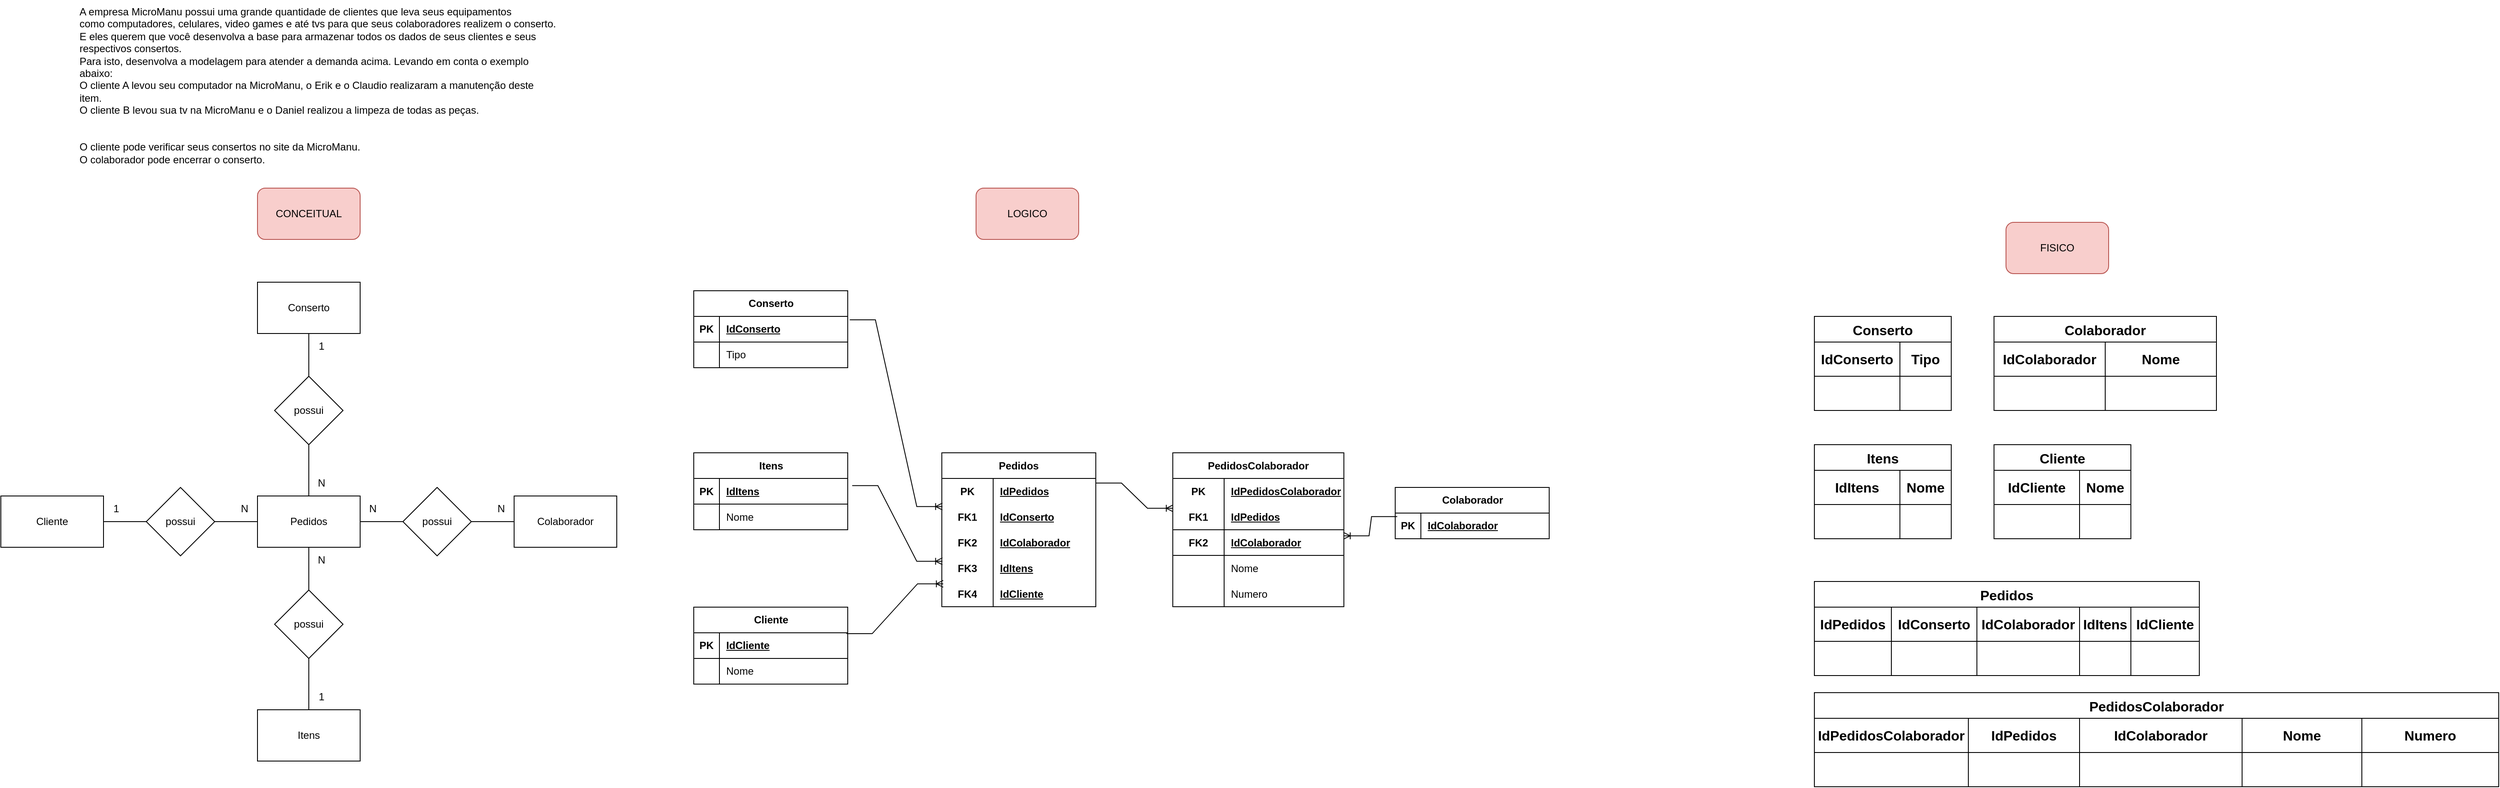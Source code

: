 <mxfile version="21.6.5" type="device">
  <diagram name="Página-1" id="Kn-lFzY1Quf_LhqWI0k3">
    <mxGraphModel dx="5150" dy="1684" grid="1" gridSize="10" guides="1" tooltips="1" connect="1" arrows="1" fold="1" page="1" pageScale="1" pageWidth="827" pageHeight="1169" math="0" shadow="0">
      <root>
        <mxCell id="0" />
        <mxCell id="1" parent="0" />
        <mxCell id="oVFXR0Ruum2B-1qELvYe-1" value="A empresa MicroManu possui uma grande quantidade de clientes que leva seus equipamentos &#xa;como computadores, celulares, video games e até tvs para que seus colaboradores realizem o conserto.&#xa;E eles querem que você desenvolva a base para armazenar todos os dados de seus clientes e seus respectivos consertos.&#xa;Para isto, desenvolva a modelagem para atender a demanda acima. Levando em conta o exemplo abaixo:&#xa;O cliente A levou seu computador na MicroManu, o Erik e o Claudio realizaram a manutenção deste item.&#xa;O cliente B levou sua tv na MicroManu e o Daniel realizou a limpeza de todas as peças.&#xa;&#xa;&#xa;O cliente pode verificar seus consertos no site da MicroManu.&#xa;O colaborador pode encerrar o conserto." style="text;whiteSpace=wrap;" parent="1" vertex="1">
          <mxGeometry x="-1510" y="10" width="560" height="220" as="geometry" />
        </mxCell>
        <mxCell id="f68oBGBxggH4lgiMDH2W-1" value="CONCEITUAL" style="rounded=1;whiteSpace=wrap;html=1;fillColor=#f8cecc;strokeColor=#b85450;" parent="1" vertex="1">
          <mxGeometry x="-1300" y="230" width="120" height="60" as="geometry" />
        </mxCell>
        <mxCell id="f68oBGBxggH4lgiMDH2W-2" value="FISICO" style="rounded=1;whiteSpace=wrap;html=1;fillColor=#f8cecc;strokeColor=#b85450;" parent="1" vertex="1">
          <mxGeometry x="744" y="270" width="120" height="60" as="geometry" />
        </mxCell>
        <mxCell id="f68oBGBxggH4lgiMDH2W-3" value="LOGICO" style="rounded=1;whiteSpace=wrap;html=1;fillColor=#f8cecc;strokeColor=#b85450;" parent="1" vertex="1">
          <mxGeometry x="-460" y="230" width="120" height="60" as="geometry" />
        </mxCell>
        <mxCell id="f68oBGBxggH4lgiMDH2W-4" value="Pedidos" style="rounded=0;whiteSpace=wrap;html=1;" parent="1" vertex="1">
          <mxGeometry x="-1300" y="590" width="120" height="60" as="geometry" />
        </mxCell>
        <mxCell id="f68oBGBxggH4lgiMDH2W-13" value="" style="edgeStyle=orthogonalEdgeStyle;rounded=0;orthogonalLoop=1;jettySize=auto;html=1;endArrow=none;endFill=0;" parent="1" source="f68oBGBxggH4lgiMDH2W-5" target="f68oBGBxggH4lgiMDH2W-9" edge="1">
          <mxGeometry relative="1" as="geometry" />
        </mxCell>
        <mxCell id="f68oBGBxggH4lgiMDH2W-5" value="Conserto" style="rounded=0;whiteSpace=wrap;html=1;" parent="1" vertex="1">
          <mxGeometry x="-1300" y="340" width="120" height="60" as="geometry" />
        </mxCell>
        <mxCell id="f68oBGBxggH4lgiMDH2W-15" value="" style="edgeStyle=orthogonalEdgeStyle;rounded=0;orthogonalLoop=1;jettySize=auto;html=1;endArrow=none;endFill=0;" parent="1" source="f68oBGBxggH4lgiMDH2W-6" target="f68oBGBxggH4lgiMDH2W-10" edge="1">
          <mxGeometry relative="1" as="geometry" />
        </mxCell>
        <mxCell id="f68oBGBxggH4lgiMDH2W-6" value="Cliente" style="rounded=0;whiteSpace=wrap;html=1;" parent="1" vertex="1">
          <mxGeometry x="-1600" y="590" width="120" height="60" as="geometry" />
        </mxCell>
        <mxCell id="f68oBGBxggH4lgiMDH2W-7" value="Colaborador" style="rounded=0;whiteSpace=wrap;html=1;" parent="1" vertex="1">
          <mxGeometry x="-1000" y="590" width="120" height="60" as="geometry" />
        </mxCell>
        <mxCell id="f68oBGBxggH4lgiMDH2W-8" value="Itens" style="rounded=0;whiteSpace=wrap;html=1;" parent="1" vertex="1">
          <mxGeometry x="-1300" y="840" width="120" height="60" as="geometry" />
        </mxCell>
        <mxCell id="f68oBGBxggH4lgiMDH2W-14" value="" style="edgeStyle=orthogonalEdgeStyle;rounded=0;orthogonalLoop=1;jettySize=auto;html=1;endArrow=none;endFill=0;" parent="1" source="f68oBGBxggH4lgiMDH2W-9" target="f68oBGBxggH4lgiMDH2W-4" edge="1">
          <mxGeometry relative="1" as="geometry" />
        </mxCell>
        <mxCell id="f68oBGBxggH4lgiMDH2W-9" value="possui" style="rhombus;whiteSpace=wrap;html=1;" parent="1" vertex="1">
          <mxGeometry x="-1280" y="450" width="80" height="80" as="geometry" />
        </mxCell>
        <mxCell id="f68oBGBxggH4lgiMDH2W-16" value="" style="edgeStyle=orthogonalEdgeStyle;rounded=0;orthogonalLoop=1;jettySize=auto;html=1;endArrow=none;endFill=0;" parent="1" source="f68oBGBxggH4lgiMDH2W-10" target="f68oBGBxggH4lgiMDH2W-4" edge="1">
          <mxGeometry relative="1" as="geometry" />
        </mxCell>
        <mxCell id="f68oBGBxggH4lgiMDH2W-10" value="possui" style="rhombus;whiteSpace=wrap;html=1;" parent="1" vertex="1">
          <mxGeometry x="-1430" y="580" width="80" height="80" as="geometry" />
        </mxCell>
        <mxCell id="f68oBGBxggH4lgiMDH2W-17" value="" style="edgeStyle=orthogonalEdgeStyle;rounded=0;orthogonalLoop=1;jettySize=auto;html=1;endArrow=none;endFill=0;" parent="1" source="f68oBGBxggH4lgiMDH2W-11" target="f68oBGBxggH4lgiMDH2W-7" edge="1">
          <mxGeometry relative="1" as="geometry" />
        </mxCell>
        <mxCell id="f68oBGBxggH4lgiMDH2W-18" value="" style="edgeStyle=orthogonalEdgeStyle;rounded=0;orthogonalLoop=1;jettySize=auto;html=1;endArrow=none;endFill=0;" parent="1" source="f68oBGBxggH4lgiMDH2W-11" target="f68oBGBxggH4lgiMDH2W-4" edge="1">
          <mxGeometry relative="1" as="geometry" />
        </mxCell>
        <mxCell id="f68oBGBxggH4lgiMDH2W-11" value="possui" style="rhombus;whiteSpace=wrap;html=1;" parent="1" vertex="1">
          <mxGeometry x="-1130" y="580" width="80" height="80" as="geometry" />
        </mxCell>
        <mxCell id="f68oBGBxggH4lgiMDH2W-19" value="" style="edgeStyle=orthogonalEdgeStyle;rounded=0;orthogonalLoop=1;jettySize=auto;html=1;endArrow=none;endFill=0;" parent="1" source="f68oBGBxggH4lgiMDH2W-12" target="f68oBGBxggH4lgiMDH2W-8" edge="1">
          <mxGeometry relative="1" as="geometry" />
        </mxCell>
        <mxCell id="f68oBGBxggH4lgiMDH2W-20" value="" style="edgeStyle=orthogonalEdgeStyle;rounded=0;orthogonalLoop=1;jettySize=auto;html=1;endArrow=none;endFill=0;" parent="1" source="f68oBGBxggH4lgiMDH2W-12" target="f68oBGBxggH4lgiMDH2W-4" edge="1">
          <mxGeometry relative="1" as="geometry" />
        </mxCell>
        <mxCell id="f68oBGBxggH4lgiMDH2W-12" value="possui" style="rhombus;whiteSpace=wrap;html=1;" parent="1" vertex="1">
          <mxGeometry x="-1280" y="700" width="80" height="80" as="geometry" />
        </mxCell>
        <mxCell id="f68oBGBxggH4lgiMDH2W-21" value="N" style="text;html=1;strokeColor=none;fillColor=none;align=center;verticalAlign=middle;whiteSpace=wrap;rounded=0;" parent="1" vertex="1">
          <mxGeometry x="-1240" y="560" width="30" height="30" as="geometry" />
        </mxCell>
        <mxCell id="f68oBGBxggH4lgiMDH2W-22" value="N" style="text;html=1;strokeColor=none;fillColor=none;align=center;verticalAlign=middle;whiteSpace=wrap;rounded=0;" parent="1" vertex="1">
          <mxGeometry x="-1330" y="590" width="30" height="30" as="geometry" />
        </mxCell>
        <mxCell id="f68oBGBxggH4lgiMDH2W-23" value="N" style="text;html=1;strokeColor=none;fillColor=none;align=center;verticalAlign=middle;whiteSpace=wrap;rounded=0;" parent="1" vertex="1">
          <mxGeometry x="-1180" y="590" width="30" height="30" as="geometry" />
        </mxCell>
        <mxCell id="f68oBGBxggH4lgiMDH2W-24" value="N" style="text;html=1;strokeColor=none;fillColor=none;align=center;verticalAlign=middle;whiteSpace=wrap;rounded=0;" parent="1" vertex="1">
          <mxGeometry x="-1240" y="650" width="30" height="30" as="geometry" />
        </mxCell>
        <mxCell id="f68oBGBxggH4lgiMDH2W-25" value="1" style="text;html=1;strokeColor=none;fillColor=none;align=center;verticalAlign=middle;whiteSpace=wrap;rounded=0;" parent="1" vertex="1">
          <mxGeometry x="-1240" y="810" width="30" height="30" as="geometry" />
        </mxCell>
        <mxCell id="f68oBGBxggH4lgiMDH2W-26" value="N" style="text;html=1;strokeColor=none;fillColor=none;align=center;verticalAlign=middle;whiteSpace=wrap;rounded=0;" parent="1" vertex="1">
          <mxGeometry x="-1030" y="590" width="30" height="30" as="geometry" />
        </mxCell>
        <mxCell id="f68oBGBxggH4lgiMDH2W-27" value="1" style="text;html=1;strokeColor=none;fillColor=none;align=center;verticalAlign=middle;whiteSpace=wrap;rounded=0;" parent="1" vertex="1">
          <mxGeometry x="-1480" y="590" width="30" height="30" as="geometry" />
        </mxCell>
        <mxCell id="f68oBGBxggH4lgiMDH2W-28" value="1" style="text;html=1;strokeColor=none;fillColor=none;align=center;verticalAlign=middle;whiteSpace=wrap;rounded=0;" parent="1" vertex="1">
          <mxGeometry x="-1240" y="400" width="30" height="30" as="geometry" />
        </mxCell>
        <mxCell id="f68oBGBxggH4lgiMDH2W-30" value="Pedidos" style="shape=table;startSize=30;container=1;collapsible=1;childLayout=tableLayout;fixedRows=1;rowLines=0;fontStyle=1;align=center;resizeLast=1;html=1;whiteSpace=wrap;" parent="1" vertex="1">
          <mxGeometry x="-500" y="539.5" width="180" height="180" as="geometry" />
        </mxCell>
        <mxCell id="f68oBGBxggH4lgiMDH2W-31" value="" style="shape=tableRow;horizontal=0;startSize=0;swimlaneHead=0;swimlaneBody=0;fillColor=none;collapsible=0;dropTarget=0;points=[[0,0.5],[1,0.5]];portConstraint=eastwest;top=0;left=0;right=0;bottom=0;html=1;" parent="f68oBGBxggH4lgiMDH2W-30" vertex="1">
          <mxGeometry y="30" width="180" height="30" as="geometry" />
        </mxCell>
        <mxCell id="f68oBGBxggH4lgiMDH2W-32" value="PK" style="shape=partialRectangle;connectable=0;fillColor=none;top=0;left=0;bottom=0;right=0;fontStyle=1;overflow=hidden;html=1;whiteSpace=wrap;" parent="f68oBGBxggH4lgiMDH2W-31" vertex="1">
          <mxGeometry width="60" height="30" as="geometry">
            <mxRectangle width="60" height="30" as="alternateBounds" />
          </mxGeometry>
        </mxCell>
        <mxCell id="f68oBGBxggH4lgiMDH2W-33" value="IdPedidos" style="shape=partialRectangle;connectable=0;fillColor=none;top=0;left=0;bottom=0;right=0;align=left;spacingLeft=6;fontStyle=5;overflow=hidden;html=1;whiteSpace=wrap;" parent="f68oBGBxggH4lgiMDH2W-31" vertex="1">
          <mxGeometry x="60" width="120" height="30" as="geometry">
            <mxRectangle width="120" height="30" as="alternateBounds" />
          </mxGeometry>
        </mxCell>
        <mxCell id="xf4Lt7LRjEDitRvLX92M-18" style="shape=tableRow;horizontal=0;startSize=0;swimlaneHead=0;swimlaneBody=0;fillColor=none;collapsible=0;dropTarget=0;points=[[0,0.5],[1,0.5]];portConstraint=eastwest;top=0;left=0;right=0;bottom=0;html=1;" parent="f68oBGBxggH4lgiMDH2W-30" vertex="1">
          <mxGeometry y="60" width="180" height="30" as="geometry" />
        </mxCell>
        <mxCell id="xf4Lt7LRjEDitRvLX92M-19" value="FK1" style="shape=partialRectangle;connectable=0;fillColor=none;top=0;left=0;bottom=0;right=0;fontStyle=1;overflow=hidden;html=1;whiteSpace=wrap;" parent="xf4Lt7LRjEDitRvLX92M-18" vertex="1">
          <mxGeometry width="60" height="30" as="geometry">
            <mxRectangle width="60" height="30" as="alternateBounds" />
          </mxGeometry>
        </mxCell>
        <mxCell id="xf4Lt7LRjEDitRvLX92M-20" value="IdConserto" style="shape=partialRectangle;connectable=0;fillColor=none;top=0;left=0;bottom=0;right=0;align=left;spacingLeft=6;fontStyle=5;overflow=hidden;html=1;whiteSpace=wrap;" parent="xf4Lt7LRjEDitRvLX92M-18" vertex="1">
          <mxGeometry x="60" width="120" height="30" as="geometry">
            <mxRectangle width="120" height="30" as="alternateBounds" />
          </mxGeometry>
        </mxCell>
        <mxCell id="xf4Lt7LRjEDitRvLX92M-21" style="shape=tableRow;horizontal=0;startSize=0;swimlaneHead=0;swimlaneBody=0;fillColor=none;collapsible=0;dropTarget=0;points=[[0,0.5],[1,0.5]];portConstraint=eastwest;top=0;left=0;right=0;bottom=0;html=1;" parent="f68oBGBxggH4lgiMDH2W-30" vertex="1">
          <mxGeometry y="90" width="180" height="30" as="geometry" />
        </mxCell>
        <mxCell id="xf4Lt7LRjEDitRvLX92M-22" value="FK2" style="shape=partialRectangle;connectable=0;fillColor=none;top=0;left=0;bottom=0;right=0;fontStyle=1;overflow=hidden;html=1;whiteSpace=wrap;" parent="xf4Lt7LRjEDitRvLX92M-21" vertex="1">
          <mxGeometry width="60" height="30" as="geometry">
            <mxRectangle width="60" height="30" as="alternateBounds" />
          </mxGeometry>
        </mxCell>
        <mxCell id="xf4Lt7LRjEDitRvLX92M-23" value="IdColaborador" style="shape=partialRectangle;connectable=0;fillColor=none;top=0;left=0;bottom=0;right=0;align=left;spacingLeft=6;fontStyle=5;overflow=hidden;html=1;whiteSpace=wrap;" parent="xf4Lt7LRjEDitRvLX92M-21" vertex="1">
          <mxGeometry x="60" width="120" height="30" as="geometry">
            <mxRectangle width="120" height="30" as="alternateBounds" />
          </mxGeometry>
        </mxCell>
        <mxCell id="xf4Lt7LRjEDitRvLX92M-24" style="shape=tableRow;horizontal=0;startSize=0;swimlaneHead=0;swimlaneBody=0;fillColor=none;collapsible=0;dropTarget=0;points=[[0,0.5],[1,0.5]];portConstraint=eastwest;top=0;left=0;right=0;bottom=0;html=1;" parent="f68oBGBxggH4lgiMDH2W-30" vertex="1">
          <mxGeometry y="120" width="180" height="30" as="geometry" />
        </mxCell>
        <mxCell id="xf4Lt7LRjEDitRvLX92M-25" value="FK3" style="shape=partialRectangle;connectable=0;fillColor=none;top=0;left=0;bottom=0;right=0;fontStyle=1;overflow=hidden;html=1;whiteSpace=wrap;" parent="xf4Lt7LRjEDitRvLX92M-24" vertex="1">
          <mxGeometry width="60" height="30" as="geometry">
            <mxRectangle width="60" height="30" as="alternateBounds" />
          </mxGeometry>
        </mxCell>
        <mxCell id="xf4Lt7LRjEDitRvLX92M-26" value="IdItens" style="shape=partialRectangle;connectable=0;fillColor=none;top=0;left=0;bottom=0;right=0;align=left;spacingLeft=6;fontStyle=5;overflow=hidden;html=1;whiteSpace=wrap;" parent="xf4Lt7LRjEDitRvLX92M-24" vertex="1">
          <mxGeometry x="60" width="120" height="30" as="geometry">
            <mxRectangle width="120" height="30" as="alternateBounds" />
          </mxGeometry>
        </mxCell>
        <mxCell id="xf4Lt7LRjEDitRvLX92M-27" style="shape=tableRow;horizontal=0;startSize=0;swimlaneHead=0;swimlaneBody=0;fillColor=none;collapsible=0;dropTarget=0;points=[[0,0.5],[1,0.5]];portConstraint=eastwest;top=0;left=0;right=0;bottom=0;html=1;" parent="f68oBGBxggH4lgiMDH2W-30" vertex="1">
          <mxGeometry y="150" width="180" height="30" as="geometry" />
        </mxCell>
        <mxCell id="xf4Lt7LRjEDitRvLX92M-28" value="FK4" style="shape=partialRectangle;connectable=0;fillColor=none;top=0;left=0;bottom=0;right=0;fontStyle=1;overflow=hidden;html=1;whiteSpace=wrap;" parent="xf4Lt7LRjEDitRvLX92M-27" vertex="1">
          <mxGeometry width="60" height="30" as="geometry">
            <mxRectangle width="60" height="30" as="alternateBounds" />
          </mxGeometry>
        </mxCell>
        <mxCell id="xf4Lt7LRjEDitRvLX92M-29" value="IdCliente" style="shape=partialRectangle;connectable=0;fillColor=none;top=0;left=0;bottom=0;right=0;align=left;spacingLeft=6;fontStyle=5;overflow=hidden;html=1;whiteSpace=wrap;" parent="xf4Lt7LRjEDitRvLX92M-27" vertex="1">
          <mxGeometry x="60" width="120" height="30" as="geometry">
            <mxRectangle width="120" height="30" as="alternateBounds" />
          </mxGeometry>
        </mxCell>
        <mxCell id="f68oBGBxggH4lgiMDH2W-52" value="Conserto" style="shape=table;startSize=30;container=1;collapsible=1;childLayout=tableLayout;fixedRows=1;rowLines=0;fontStyle=1;align=center;resizeLast=1;html=1;" parent="1" vertex="1">
          <mxGeometry x="-790" y="350" width="180" height="90" as="geometry" />
        </mxCell>
        <mxCell id="f68oBGBxggH4lgiMDH2W-53" value="" style="shape=tableRow;horizontal=0;startSize=0;swimlaneHead=0;swimlaneBody=0;fillColor=none;collapsible=0;dropTarget=0;points=[[0,0.5],[1,0.5]];portConstraint=eastwest;top=0;left=0;right=0;bottom=1;" parent="f68oBGBxggH4lgiMDH2W-52" vertex="1">
          <mxGeometry y="30" width="180" height="30" as="geometry" />
        </mxCell>
        <mxCell id="f68oBGBxggH4lgiMDH2W-54" value="PK" style="shape=partialRectangle;connectable=0;fillColor=none;top=0;left=0;bottom=0;right=0;fontStyle=1;overflow=hidden;whiteSpace=wrap;html=1;" parent="f68oBGBxggH4lgiMDH2W-53" vertex="1">
          <mxGeometry width="30" height="30" as="geometry">
            <mxRectangle width="30" height="30" as="alternateBounds" />
          </mxGeometry>
        </mxCell>
        <mxCell id="f68oBGBxggH4lgiMDH2W-55" value="IdConserto" style="shape=partialRectangle;connectable=0;fillColor=none;top=0;left=0;bottom=0;right=0;align=left;spacingLeft=6;fontStyle=5;overflow=hidden;whiteSpace=wrap;html=1;" parent="f68oBGBxggH4lgiMDH2W-53" vertex="1">
          <mxGeometry x="30" width="150" height="30" as="geometry">
            <mxRectangle width="150" height="30" as="alternateBounds" />
          </mxGeometry>
        </mxCell>
        <mxCell id="f68oBGBxggH4lgiMDH2W-56" value="" style="shape=tableRow;horizontal=0;startSize=0;swimlaneHead=0;swimlaneBody=0;fillColor=none;collapsible=0;dropTarget=0;points=[[0,0.5],[1,0.5]];portConstraint=eastwest;top=0;left=0;right=0;bottom=0;" parent="f68oBGBxggH4lgiMDH2W-52" vertex="1">
          <mxGeometry y="60" width="180" height="30" as="geometry" />
        </mxCell>
        <mxCell id="f68oBGBxggH4lgiMDH2W-57" value="" style="shape=partialRectangle;connectable=0;fillColor=none;top=0;left=0;bottom=0;right=0;editable=1;overflow=hidden;whiteSpace=wrap;html=1;" parent="f68oBGBxggH4lgiMDH2W-56" vertex="1">
          <mxGeometry width="30" height="30" as="geometry">
            <mxRectangle width="30" height="30" as="alternateBounds" />
          </mxGeometry>
        </mxCell>
        <mxCell id="f68oBGBxggH4lgiMDH2W-58" value="Tipo" style="shape=partialRectangle;connectable=0;fillColor=none;top=0;left=0;bottom=0;right=0;align=left;spacingLeft=6;overflow=hidden;whiteSpace=wrap;html=1;" parent="f68oBGBxggH4lgiMDH2W-56" vertex="1">
          <mxGeometry x="30" width="150" height="30" as="geometry">
            <mxRectangle width="150" height="30" as="alternateBounds" />
          </mxGeometry>
        </mxCell>
        <mxCell id="f68oBGBxggH4lgiMDH2W-65" value="Colaborador" style="shape=table;startSize=30;container=1;collapsible=1;childLayout=tableLayout;fixedRows=1;rowLines=0;fontStyle=1;align=center;resizeLast=1;html=1;" parent="1" vertex="1">
          <mxGeometry x="30" y="580" width="180" height="60" as="geometry" />
        </mxCell>
        <mxCell id="f68oBGBxggH4lgiMDH2W-66" value="" style="shape=tableRow;horizontal=0;startSize=0;swimlaneHead=0;swimlaneBody=0;fillColor=none;collapsible=0;dropTarget=0;points=[[0,0.5],[1,0.5]];portConstraint=eastwest;top=0;left=0;right=0;bottom=1;" parent="f68oBGBxggH4lgiMDH2W-65" vertex="1">
          <mxGeometry y="30" width="180" height="30" as="geometry" />
        </mxCell>
        <mxCell id="f68oBGBxggH4lgiMDH2W-67" value="PK" style="shape=partialRectangle;connectable=0;fillColor=none;top=0;left=0;bottom=0;right=0;fontStyle=1;overflow=hidden;whiteSpace=wrap;html=1;" parent="f68oBGBxggH4lgiMDH2W-66" vertex="1">
          <mxGeometry width="30" height="30" as="geometry">
            <mxRectangle width="30" height="30" as="alternateBounds" />
          </mxGeometry>
        </mxCell>
        <mxCell id="f68oBGBxggH4lgiMDH2W-68" value="IdColaborador" style="shape=partialRectangle;connectable=0;fillColor=none;top=0;left=0;bottom=0;right=0;align=left;spacingLeft=6;fontStyle=5;overflow=hidden;whiteSpace=wrap;html=1;" parent="f68oBGBxggH4lgiMDH2W-66" vertex="1">
          <mxGeometry x="30" width="150" height="30" as="geometry">
            <mxRectangle width="150" height="30" as="alternateBounds" />
          </mxGeometry>
        </mxCell>
        <mxCell id="f68oBGBxggH4lgiMDH2W-75" value="Itens" style="shape=table;startSize=30;container=1;collapsible=1;childLayout=tableLayout;fixedRows=1;rowLines=0;fontStyle=1;align=center;resizeLast=1;html=1;" parent="1" vertex="1">
          <mxGeometry x="-790" y="539.5" width="180" height="90" as="geometry" />
        </mxCell>
        <mxCell id="f68oBGBxggH4lgiMDH2W-76" value="" style="shape=tableRow;horizontal=0;startSize=0;swimlaneHead=0;swimlaneBody=0;fillColor=none;collapsible=0;dropTarget=0;points=[[0,0.5],[1,0.5]];portConstraint=eastwest;top=0;left=0;right=0;bottom=1;" parent="f68oBGBxggH4lgiMDH2W-75" vertex="1">
          <mxGeometry y="30" width="180" height="30" as="geometry" />
        </mxCell>
        <mxCell id="f68oBGBxggH4lgiMDH2W-77" value="PK" style="shape=partialRectangle;connectable=0;fillColor=none;top=0;left=0;bottom=0;right=0;fontStyle=1;overflow=hidden;whiteSpace=wrap;html=1;" parent="f68oBGBxggH4lgiMDH2W-76" vertex="1">
          <mxGeometry width="30" height="30" as="geometry">
            <mxRectangle width="30" height="30" as="alternateBounds" />
          </mxGeometry>
        </mxCell>
        <mxCell id="f68oBGBxggH4lgiMDH2W-78" value="IdItens" style="shape=partialRectangle;connectable=0;fillColor=none;top=0;left=0;bottom=0;right=0;align=left;spacingLeft=6;fontStyle=5;overflow=hidden;whiteSpace=wrap;html=1;" parent="f68oBGBxggH4lgiMDH2W-76" vertex="1">
          <mxGeometry x="30" width="150" height="30" as="geometry">
            <mxRectangle width="150" height="30" as="alternateBounds" />
          </mxGeometry>
        </mxCell>
        <mxCell id="f68oBGBxggH4lgiMDH2W-79" value="" style="shape=tableRow;horizontal=0;startSize=0;swimlaneHead=0;swimlaneBody=0;fillColor=none;collapsible=0;dropTarget=0;points=[[0,0.5],[1,0.5]];portConstraint=eastwest;top=0;left=0;right=0;bottom=0;" parent="f68oBGBxggH4lgiMDH2W-75" vertex="1">
          <mxGeometry y="60" width="180" height="30" as="geometry" />
        </mxCell>
        <mxCell id="f68oBGBxggH4lgiMDH2W-80" value="" style="shape=partialRectangle;connectable=0;fillColor=none;top=0;left=0;bottom=0;right=0;editable=1;overflow=hidden;whiteSpace=wrap;html=1;" parent="f68oBGBxggH4lgiMDH2W-79" vertex="1">
          <mxGeometry width="30" height="30" as="geometry">
            <mxRectangle width="30" height="30" as="alternateBounds" />
          </mxGeometry>
        </mxCell>
        <mxCell id="f68oBGBxggH4lgiMDH2W-81" value="Nome" style="shape=partialRectangle;connectable=0;fillColor=none;top=0;left=0;bottom=0;right=0;align=left;spacingLeft=6;overflow=hidden;whiteSpace=wrap;html=1;" parent="f68oBGBxggH4lgiMDH2W-79" vertex="1">
          <mxGeometry x="30" width="150" height="30" as="geometry">
            <mxRectangle width="150" height="30" as="alternateBounds" />
          </mxGeometry>
        </mxCell>
        <mxCell id="f68oBGBxggH4lgiMDH2W-82" value="Cliente" style="shape=table;startSize=30;container=1;collapsible=1;childLayout=tableLayout;fixedRows=1;rowLines=0;fontStyle=1;align=center;resizeLast=1;html=1;" parent="1" vertex="1">
          <mxGeometry x="-790" y="720" width="180" height="90" as="geometry" />
        </mxCell>
        <mxCell id="f68oBGBxggH4lgiMDH2W-83" value="" style="shape=tableRow;horizontal=0;startSize=0;swimlaneHead=0;swimlaneBody=0;fillColor=none;collapsible=0;dropTarget=0;points=[[0,0.5],[1,0.5]];portConstraint=eastwest;top=0;left=0;right=0;bottom=1;" parent="f68oBGBxggH4lgiMDH2W-82" vertex="1">
          <mxGeometry y="30" width="180" height="30" as="geometry" />
        </mxCell>
        <mxCell id="f68oBGBxggH4lgiMDH2W-84" value="PK" style="shape=partialRectangle;connectable=0;fillColor=none;top=0;left=0;bottom=0;right=0;fontStyle=1;overflow=hidden;whiteSpace=wrap;html=1;" parent="f68oBGBxggH4lgiMDH2W-83" vertex="1">
          <mxGeometry width="30" height="30" as="geometry">
            <mxRectangle width="30" height="30" as="alternateBounds" />
          </mxGeometry>
        </mxCell>
        <mxCell id="f68oBGBxggH4lgiMDH2W-85" value="IdCliente" style="shape=partialRectangle;connectable=0;fillColor=none;top=0;left=0;bottom=0;right=0;align=left;spacingLeft=6;fontStyle=5;overflow=hidden;whiteSpace=wrap;html=1;" parent="f68oBGBxggH4lgiMDH2W-83" vertex="1">
          <mxGeometry x="30" width="150" height="30" as="geometry">
            <mxRectangle width="150" height="30" as="alternateBounds" />
          </mxGeometry>
        </mxCell>
        <mxCell id="f68oBGBxggH4lgiMDH2W-86" value="" style="shape=tableRow;horizontal=0;startSize=0;swimlaneHead=0;swimlaneBody=0;fillColor=none;collapsible=0;dropTarget=0;points=[[0,0.5],[1,0.5]];portConstraint=eastwest;top=0;left=0;right=0;bottom=0;" parent="f68oBGBxggH4lgiMDH2W-82" vertex="1">
          <mxGeometry y="60" width="180" height="30" as="geometry" />
        </mxCell>
        <mxCell id="f68oBGBxggH4lgiMDH2W-87" value="" style="shape=partialRectangle;connectable=0;fillColor=none;top=0;left=0;bottom=0;right=0;editable=1;overflow=hidden;whiteSpace=wrap;html=1;" parent="f68oBGBxggH4lgiMDH2W-86" vertex="1">
          <mxGeometry width="30" height="30" as="geometry">
            <mxRectangle width="30" height="30" as="alternateBounds" />
          </mxGeometry>
        </mxCell>
        <mxCell id="f68oBGBxggH4lgiMDH2W-88" value="Nome" style="shape=partialRectangle;connectable=0;fillColor=none;top=0;left=0;bottom=0;right=0;align=left;spacingLeft=6;overflow=hidden;whiteSpace=wrap;html=1;" parent="f68oBGBxggH4lgiMDH2W-86" vertex="1">
          <mxGeometry x="30" width="150" height="30" as="geometry">
            <mxRectangle width="150" height="30" as="alternateBounds" />
          </mxGeometry>
        </mxCell>
        <mxCell id="f68oBGBxggH4lgiMDH2W-106" value="Conserto" style="shape=table;startSize=30;container=1;collapsible=0;childLayout=tableLayout;strokeColor=default;fontSize=16;fontStyle=1" parent="1" vertex="1">
          <mxGeometry x="520" y="380" width="160" height="110" as="geometry" />
        </mxCell>
        <mxCell id="f68oBGBxggH4lgiMDH2W-107" value="" style="shape=tableRow;horizontal=0;startSize=0;swimlaneHead=0;swimlaneBody=0;strokeColor=inherit;top=0;left=0;bottom=0;right=0;collapsible=0;dropTarget=0;fillColor=none;points=[[0,0.5],[1,0.5]];portConstraint=eastwest;fontSize=16;" parent="f68oBGBxggH4lgiMDH2W-106" vertex="1">
          <mxGeometry y="30" width="160" height="40" as="geometry" />
        </mxCell>
        <mxCell id="f68oBGBxggH4lgiMDH2W-108" value="&lt;b&gt;IdConserto&lt;/b&gt;" style="shape=partialRectangle;html=1;whiteSpace=wrap;connectable=0;strokeColor=inherit;overflow=hidden;fillColor=none;top=0;left=0;bottom=0;right=0;pointerEvents=1;fontSize=16;" parent="f68oBGBxggH4lgiMDH2W-107" vertex="1">
          <mxGeometry width="100" height="40" as="geometry">
            <mxRectangle width="100" height="40" as="alternateBounds" />
          </mxGeometry>
        </mxCell>
        <mxCell id="f68oBGBxggH4lgiMDH2W-109" value="&lt;b&gt;Tipo&lt;/b&gt;" style="shape=partialRectangle;html=1;whiteSpace=wrap;connectable=0;strokeColor=inherit;overflow=hidden;fillColor=none;top=0;left=0;bottom=0;right=0;pointerEvents=1;fontSize=16;" parent="f68oBGBxggH4lgiMDH2W-107" vertex="1">
          <mxGeometry x="100" width="60" height="40" as="geometry">
            <mxRectangle width="60" height="40" as="alternateBounds" />
          </mxGeometry>
        </mxCell>
        <mxCell id="f68oBGBxggH4lgiMDH2W-111" value="" style="shape=tableRow;horizontal=0;startSize=0;swimlaneHead=0;swimlaneBody=0;strokeColor=inherit;top=0;left=0;bottom=0;right=0;collapsible=0;dropTarget=0;fillColor=none;points=[[0,0.5],[1,0.5]];portConstraint=eastwest;fontSize=16;" parent="f68oBGBxggH4lgiMDH2W-106" vertex="1">
          <mxGeometry y="70" width="160" height="40" as="geometry" />
        </mxCell>
        <mxCell id="f68oBGBxggH4lgiMDH2W-112" value="" style="shape=partialRectangle;html=1;whiteSpace=wrap;connectable=0;strokeColor=inherit;overflow=hidden;fillColor=none;top=0;left=0;bottom=0;right=0;pointerEvents=1;fontSize=16;" parent="f68oBGBxggH4lgiMDH2W-111" vertex="1">
          <mxGeometry width="100" height="40" as="geometry">
            <mxRectangle width="100" height="40" as="alternateBounds" />
          </mxGeometry>
        </mxCell>
        <mxCell id="f68oBGBxggH4lgiMDH2W-113" value="" style="shape=partialRectangle;html=1;whiteSpace=wrap;connectable=0;strokeColor=inherit;overflow=hidden;fillColor=none;top=0;left=0;bottom=0;right=0;pointerEvents=1;fontSize=16;" parent="f68oBGBxggH4lgiMDH2W-111" vertex="1">
          <mxGeometry x="100" width="60" height="40" as="geometry">
            <mxRectangle width="60" height="40" as="alternateBounds" />
          </mxGeometry>
        </mxCell>
        <mxCell id="f68oBGBxggH4lgiMDH2W-119" value="Itens" style="shape=table;startSize=30;container=1;collapsible=0;childLayout=tableLayout;strokeColor=default;fontSize=16;fontStyle=1" parent="1" vertex="1">
          <mxGeometry x="520" y="530" width="160" height="110" as="geometry" />
        </mxCell>
        <mxCell id="f68oBGBxggH4lgiMDH2W-120" value="" style="shape=tableRow;horizontal=0;startSize=0;swimlaneHead=0;swimlaneBody=0;strokeColor=inherit;top=0;left=0;bottom=0;right=0;collapsible=0;dropTarget=0;fillColor=none;points=[[0,0.5],[1,0.5]];portConstraint=eastwest;fontSize=16;" parent="f68oBGBxggH4lgiMDH2W-119" vertex="1">
          <mxGeometry y="30" width="160" height="40" as="geometry" />
        </mxCell>
        <mxCell id="f68oBGBxggH4lgiMDH2W-121" value="&lt;b&gt;IdItens&lt;/b&gt;" style="shape=partialRectangle;html=1;whiteSpace=wrap;connectable=0;strokeColor=inherit;overflow=hidden;fillColor=none;top=0;left=0;bottom=0;right=0;pointerEvents=1;fontSize=16;" parent="f68oBGBxggH4lgiMDH2W-120" vertex="1">
          <mxGeometry width="100" height="40" as="geometry">
            <mxRectangle width="100" height="40" as="alternateBounds" />
          </mxGeometry>
        </mxCell>
        <mxCell id="f68oBGBxggH4lgiMDH2W-122" value="&lt;b&gt;Nome&lt;/b&gt;" style="shape=partialRectangle;html=1;whiteSpace=wrap;connectable=0;strokeColor=inherit;overflow=hidden;fillColor=none;top=0;left=0;bottom=0;right=0;pointerEvents=1;fontSize=16;" parent="f68oBGBxggH4lgiMDH2W-120" vertex="1">
          <mxGeometry x="100" width="60" height="40" as="geometry">
            <mxRectangle width="60" height="40" as="alternateBounds" />
          </mxGeometry>
        </mxCell>
        <mxCell id="f68oBGBxggH4lgiMDH2W-123" value="" style="shape=tableRow;horizontal=0;startSize=0;swimlaneHead=0;swimlaneBody=0;strokeColor=inherit;top=0;left=0;bottom=0;right=0;collapsible=0;dropTarget=0;fillColor=none;points=[[0,0.5],[1,0.5]];portConstraint=eastwest;fontSize=16;" parent="f68oBGBxggH4lgiMDH2W-119" vertex="1">
          <mxGeometry y="70" width="160" height="40" as="geometry" />
        </mxCell>
        <mxCell id="f68oBGBxggH4lgiMDH2W-124" value="" style="shape=partialRectangle;html=1;whiteSpace=wrap;connectable=0;strokeColor=inherit;overflow=hidden;fillColor=none;top=0;left=0;bottom=0;right=0;pointerEvents=1;fontSize=16;" parent="f68oBGBxggH4lgiMDH2W-123" vertex="1">
          <mxGeometry width="100" height="40" as="geometry">
            <mxRectangle width="100" height="40" as="alternateBounds" />
          </mxGeometry>
        </mxCell>
        <mxCell id="f68oBGBxggH4lgiMDH2W-125" value="" style="shape=partialRectangle;html=1;whiteSpace=wrap;connectable=0;strokeColor=inherit;overflow=hidden;fillColor=none;top=0;left=0;bottom=0;right=0;pointerEvents=1;fontSize=16;" parent="f68oBGBxggH4lgiMDH2W-123" vertex="1">
          <mxGeometry x="100" width="60" height="40" as="geometry">
            <mxRectangle width="60" height="40" as="alternateBounds" />
          </mxGeometry>
        </mxCell>
        <mxCell id="f68oBGBxggH4lgiMDH2W-126" value="Cliente" style="shape=table;startSize=30;container=1;collapsible=0;childLayout=tableLayout;strokeColor=default;fontSize=16;fontStyle=1" parent="1" vertex="1">
          <mxGeometry x="730" y="530" width="160" height="110" as="geometry" />
        </mxCell>
        <mxCell id="f68oBGBxggH4lgiMDH2W-127" value="" style="shape=tableRow;horizontal=0;startSize=0;swimlaneHead=0;swimlaneBody=0;strokeColor=inherit;top=0;left=0;bottom=0;right=0;collapsible=0;dropTarget=0;fillColor=none;points=[[0,0.5],[1,0.5]];portConstraint=eastwest;fontSize=16;" parent="f68oBGBxggH4lgiMDH2W-126" vertex="1">
          <mxGeometry y="30" width="160" height="40" as="geometry" />
        </mxCell>
        <mxCell id="f68oBGBxggH4lgiMDH2W-128" value="&lt;b&gt;IdCliente&lt;/b&gt;" style="shape=partialRectangle;html=1;whiteSpace=wrap;connectable=0;strokeColor=inherit;overflow=hidden;fillColor=none;top=0;left=0;bottom=0;right=0;pointerEvents=1;fontSize=16;" parent="f68oBGBxggH4lgiMDH2W-127" vertex="1">
          <mxGeometry width="100" height="40" as="geometry">
            <mxRectangle width="100" height="40" as="alternateBounds" />
          </mxGeometry>
        </mxCell>
        <mxCell id="f68oBGBxggH4lgiMDH2W-129" value="&lt;b&gt;Nome&lt;/b&gt;" style="shape=partialRectangle;html=1;whiteSpace=wrap;connectable=0;strokeColor=inherit;overflow=hidden;fillColor=none;top=0;left=0;bottom=0;right=0;pointerEvents=1;fontSize=16;" parent="f68oBGBxggH4lgiMDH2W-127" vertex="1">
          <mxGeometry x="100" width="60" height="40" as="geometry">
            <mxRectangle width="60" height="40" as="alternateBounds" />
          </mxGeometry>
        </mxCell>
        <mxCell id="f68oBGBxggH4lgiMDH2W-130" value="" style="shape=tableRow;horizontal=0;startSize=0;swimlaneHead=0;swimlaneBody=0;strokeColor=inherit;top=0;left=0;bottom=0;right=0;collapsible=0;dropTarget=0;fillColor=none;points=[[0,0.5],[1,0.5]];portConstraint=eastwest;fontSize=16;" parent="f68oBGBxggH4lgiMDH2W-126" vertex="1">
          <mxGeometry y="70" width="160" height="40" as="geometry" />
        </mxCell>
        <mxCell id="f68oBGBxggH4lgiMDH2W-131" value="" style="shape=partialRectangle;html=1;whiteSpace=wrap;connectable=0;strokeColor=inherit;overflow=hidden;fillColor=none;top=0;left=0;bottom=0;right=0;pointerEvents=1;fontSize=16;" parent="f68oBGBxggH4lgiMDH2W-130" vertex="1">
          <mxGeometry width="100" height="40" as="geometry">
            <mxRectangle width="100" height="40" as="alternateBounds" />
          </mxGeometry>
        </mxCell>
        <mxCell id="f68oBGBxggH4lgiMDH2W-132" value="" style="shape=partialRectangle;html=1;whiteSpace=wrap;connectable=0;strokeColor=inherit;overflow=hidden;fillColor=none;top=0;left=0;bottom=0;right=0;pointerEvents=1;fontSize=16;" parent="f68oBGBxggH4lgiMDH2W-130" vertex="1">
          <mxGeometry x="100" width="60" height="40" as="geometry">
            <mxRectangle width="60" height="40" as="alternateBounds" />
          </mxGeometry>
        </mxCell>
        <mxCell id="f68oBGBxggH4lgiMDH2W-140" value="Colaborador" style="shape=table;startSize=30;container=1;collapsible=0;childLayout=tableLayout;strokeColor=default;fontSize=16;fontStyle=1" parent="1" vertex="1">
          <mxGeometry x="730" y="380" width="260" height="110" as="geometry" />
        </mxCell>
        <mxCell id="f68oBGBxggH4lgiMDH2W-141" value="" style="shape=tableRow;horizontal=0;startSize=0;swimlaneHead=0;swimlaneBody=0;strokeColor=inherit;top=0;left=0;bottom=0;right=0;collapsible=0;dropTarget=0;fillColor=none;points=[[0,0.5],[1,0.5]];portConstraint=eastwest;fontSize=16;" parent="f68oBGBxggH4lgiMDH2W-140" vertex="1">
          <mxGeometry y="30" width="260" height="40" as="geometry" />
        </mxCell>
        <mxCell id="f68oBGBxggH4lgiMDH2W-142" value="&lt;b&gt;IdColaborador&lt;/b&gt;" style="shape=partialRectangle;html=1;whiteSpace=wrap;connectable=0;strokeColor=inherit;overflow=hidden;fillColor=none;top=0;left=0;bottom=0;right=0;pointerEvents=1;fontSize=16;" parent="f68oBGBxggH4lgiMDH2W-141" vertex="1">
          <mxGeometry width="130" height="40" as="geometry">
            <mxRectangle width="130" height="40" as="alternateBounds" />
          </mxGeometry>
        </mxCell>
        <mxCell id="xf4Lt7LRjEDitRvLX92M-37" value="&lt;b&gt;Nome&lt;/b&gt;" style="shape=partialRectangle;html=1;whiteSpace=wrap;connectable=0;strokeColor=inherit;overflow=hidden;fillColor=none;top=0;left=0;bottom=0;right=0;pointerEvents=1;fontSize=16;" parent="f68oBGBxggH4lgiMDH2W-141" vertex="1">
          <mxGeometry x="130" width="130" height="40" as="geometry">
            <mxRectangle width="130" height="40" as="alternateBounds" />
          </mxGeometry>
        </mxCell>
        <mxCell id="f68oBGBxggH4lgiMDH2W-145" value="" style="shape=tableRow;horizontal=0;startSize=0;swimlaneHead=0;swimlaneBody=0;strokeColor=inherit;top=0;left=0;bottom=0;right=0;collapsible=0;dropTarget=0;fillColor=none;points=[[0,0.5],[1,0.5]];portConstraint=eastwest;fontSize=16;" parent="f68oBGBxggH4lgiMDH2W-140" vertex="1">
          <mxGeometry y="70" width="260" height="40" as="geometry" />
        </mxCell>
        <mxCell id="f68oBGBxggH4lgiMDH2W-146" value="" style="shape=partialRectangle;html=1;whiteSpace=wrap;connectable=0;strokeColor=inherit;overflow=hidden;fillColor=none;top=0;left=0;bottom=0;right=0;pointerEvents=1;fontSize=16;" parent="f68oBGBxggH4lgiMDH2W-145" vertex="1">
          <mxGeometry width="130" height="40" as="geometry">
            <mxRectangle width="130" height="40" as="alternateBounds" />
          </mxGeometry>
        </mxCell>
        <mxCell id="xf4Lt7LRjEDitRvLX92M-38" style="shape=partialRectangle;html=1;whiteSpace=wrap;connectable=0;strokeColor=inherit;overflow=hidden;fillColor=none;top=0;left=0;bottom=0;right=0;pointerEvents=1;fontSize=16;" parent="f68oBGBxggH4lgiMDH2W-145" vertex="1">
          <mxGeometry x="130" width="130" height="40" as="geometry">
            <mxRectangle width="130" height="40" as="alternateBounds" />
          </mxGeometry>
        </mxCell>
        <mxCell id="f68oBGBxggH4lgiMDH2W-153" value="Pedidos" style="shape=table;startSize=30;container=1;collapsible=0;childLayout=tableLayout;strokeColor=default;fontSize=16;fontStyle=1" parent="1" vertex="1">
          <mxGeometry x="520" y="690" width="450" height="110" as="geometry" />
        </mxCell>
        <mxCell id="f68oBGBxggH4lgiMDH2W-154" value="" style="shape=tableRow;horizontal=0;startSize=0;swimlaneHead=0;swimlaneBody=0;strokeColor=inherit;top=0;left=0;bottom=0;right=0;collapsible=0;dropTarget=0;fillColor=none;points=[[0,0.5],[1,0.5]];portConstraint=eastwest;fontSize=16;" parent="f68oBGBxggH4lgiMDH2W-153" vertex="1">
          <mxGeometry y="30" width="450" height="40" as="geometry" />
        </mxCell>
        <mxCell id="f68oBGBxggH4lgiMDH2W-155" value="&lt;span&gt;IdPedidos&lt;/span&gt;" style="shape=partialRectangle;html=1;whiteSpace=wrap;connectable=0;strokeColor=inherit;overflow=hidden;fillColor=none;top=0;left=0;bottom=0;right=0;pointerEvents=1;fontSize=16;fontStyle=1" parent="f68oBGBxggH4lgiMDH2W-154" vertex="1">
          <mxGeometry width="90" height="40" as="geometry">
            <mxRectangle width="90" height="40" as="alternateBounds" />
          </mxGeometry>
        </mxCell>
        <mxCell id="f68oBGBxggH4lgiMDH2W-156" value="IdConserto" style="shape=partialRectangle;html=1;whiteSpace=wrap;connectable=0;strokeColor=inherit;overflow=hidden;fillColor=none;top=0;left=0;bottom=0;right=0;pointerEvents=1;fontSize=16;fontStyle=1" parent="f68oBGBxggH4lgiMDH2W-154" vertex="1">
          <mxGeometry x="90" width="100" height="40" as="geometry">
            <mxRectangle width="100" height="40" as="alternateBounds" />
          </mxGeometry>
        </mxCell>
        <mxCell id="f68oBGBxggH4lgiMDH2W-157" value="IdColaborador" style="shape=partialRectangle;html=1;whiteSpace=wrap;connectable=0;strokeColor=inherit;overflow=hidden;fillColor=none;top=0;left=0;bottom=0;right=0;pointerEvents=1;fontSize=16;fontStyle=1" parent="f68oBGBxggH4lgiMDH2W-154" vertex="1">
          <mxGeometry x="190" width="120" height="40" as="geometry">
            <mxRectangle width="120" height="40" as="alternateBounds" />
          </mxGeometry>
        </mxCell>
        <mxCell id="f68oBGBxggH4lgiMDH2W-166" value="IdItens" style="shape=partialRectangle;html=1;whiteSpace=wrap;connectable=0;strokeColor=inherit;overflow=hidden;fillColor=none;top=0;left=0;bottom=0;right=0;pointerEvents=1;fontSize=16;fontStyle=1" parent="f68oBGBxggH4lgiMDH2W-154" vertex="1">
          <mxGeometry x="310" width="60" height="40" as="geometry">
            <mxRectangle width="60" height="40" as="alternateBounds" />
          </mxGeometry>
        </mxCell>
        <mxCell id="f68oBGBxggH4lgiMDH2W-169" value="IdCliente" style="shape=partialRectangle;html=1;whiteSpace=wrap;connectable=0;strokeColor=inherit;overflow=hidden;fillColor=none;top=0;left=0;bottom=0;right=0;pointerEvents=1;fontSize=16;fontStyle=1" parent="f68oBGBxggH4lgiMDH2W-154" vertex="1">
          <mxGeometry x="370" width="80" height="40" as="geometry">
            <mxRectangle width="80" height="40" as="alternateBounds" />
          </mxGeometry>
        </mxCell>
        <mxCell id="f68oBGBxggH4lgiMDH2W-158" value="" style="shape=tableRow;horizontal=0;startSize=0;swimlaneHead=0;swimlaneBody=0;strokeColor=inherit;top=0;left=0;bottom=0;right=0;collapsible=0;dropTarget=0;fillColor=none;points=[[0,0.5],[1,0.5]];portConstraint=eastwest;fontSize=16;" parent="f68oBGBxggH4lgiMDH2W-153" vertex="1">
          <mxGeometry y="70" width="450" height="40" as="geometry" />
        </mxCell>
        <mxCell id="f68oBGBxggH4lgiMDH2W-159" value="" style="shape=partialRectangle;html=1;whiteSpace=wrap;connectable=0;strokeColor=inherit;overflow=hidden;fillColor=none;top=0;left=0;bottom=0;right=0;pointerEvents=1;fontSize=16;" parent="f68oBGBxggH4lgiMDH2W-158" vertex="1">
          <mxGeometry width="90" height="40" as="geometry">
            <mxRectangle width="90" height="40" as="alternateBounds" />
          </mxGeometry>
        </mxCell>
        <mxCell id="f68oBGBxggH4lgiMDH2W-160" value="" style="shape=partialRectangle;html=1;whiteSpace=wrap;connectable=0;strokeColor=inherit;overflow=hidden;fillColor=none;top=0;left=0;bottom=0;right=0;pointerEvents=1;fontSize=16;" parent="f68oBGBxggH4lgiMDH2W-158" vertex="1">
          <mxGeometry x="90" width="100" height="40" as="geometry">
            <mxRectangle width="100" height="40" as="alternateBounds" />
          </mxGeometry>
        </mxCell>
        <mxCell id="f68oBGBxggH4lgiMDH2W-161" value="" style="shape=partialRectangle;html=1;whiteSpace=wrap;connectable=0;strokeColor=inherit;overflow=hidden;fillColor=none;top=0;left=0;bottom=0;right=0;pointerEvents=1;fontSize=16;" parent="f68oBGBxggH4lgiMDH2W-158" vertex="1">
          <mxGeometry x="190" width="120" height="40" as="geometry">
            <mxRectangle width="120" height="40" as="alternateBounds" />
          </mxGeometry>
        </mxCell>
        <mxCell id="f68oBGBxggH4lgiMDH2W-167" style="shape=partialRectangle;html=1;whiteSpace=wrap;connectable=0;strokeColor=inherit;overflow=hidden;fillColor=none;top=0;left=0;bottom=0;right=0;pointerEvents=1;fontSize=16;" parent="f68oBGBxggH4lgiMDH2W-158" vertex="1">
          <mxGeometry x="310" width="60" height="40" as="geometry">
            <mxRectangle width="60" height="40" as="alternateBounds" />
          </mxGeometry>
        </mxCell>
        <mxCell id="f68oBGBxggH4lgiMDH2W-170" style="shape=partialRectangle;html=1;whiteSpace=wrap;connectable=0;strokeColor=inherit;overflow=hidden;fillColor=none;top=0;left=0;bottom=0;right=0;pointerEvents=1;fontSize=16;" parent="f68oBGBxggH4lgiMDH2W-158" vertex="1">
          <mxGeometry x="370" width="80" height="40" as="geometry">
            <mxRectangle width="80" height="40" as="alternateBounds" />
          </mxGeometry>
        </mxCell>
        <mxCell id="xf4Lt7LRjEDitRvLX92M-1" value="PedidosColaborador" style="shape=table;startSize=30;container=1;collapsible=1;childLayout=tableLayout;fixedRows=1;rowLines=0;fontStyle=1;align=center;resizeLast=1;html=1;whiteSpace=wrap;" parent="1" vertex="1">
          <mxGeometry x="-230" y="539.5" width="200" height="180" as="geometry" />
        </mxCell>
        <mxCell id="xf4Lt7LRjEDitRvLX92M-2" value="" style="shape=tableRow;horizontal=0;startSize=0;swimlaneHead=0;swimlaneBody=0;fillColor=none;collapsible=0;dropTarget=0;points=[[0,0.5],[1,0.5]];portConstraint=eastwest;top=0;left=0;right=0;bottom=0;html=1;" parent="xf4Lt7LRjEDitRvLX92M-1" vertex="1">
          <mxGeometry y="30" width="200" height="30" as="geometry" />
        </mxCell>
        <mxCell id="xf4Lt7LRjEDitRvLX92M-3" value="PK" style="shape=partialRectangle;connectable=0;fillColor=none;top=0;left=0;bottom=0;right=0;fontStyle=1;overflow=hidden;html=1;whiteSpace=wrap;" parent="xf4Lt7LRjEDitRvLX92M-2" vertex="1">
          <mxGeometry width="60" height="30" as="geometry">
            <mxRectangle width="60" height="30" as="alternateBounds" />
          </mxGeometry>
        </mxCell>
        <mxCell id="xf4Lt7LRjEDitRvLX92M-4" value="IdPedidosColaborador" style="shape=partialRectangle;connectable=0;fillColor=none;top=0;left=0;bottom=0;right=0;align=left;spacingLeft=6;fontStyle=5;overflow=hidden;html=1;whiteSpace=wrap;" parent="xf4Lt7LRjEDitRvLX92M-2" vertex="1">
          <mxGeometry x="60" width="140" height="30" as="geometry">
            <mxRectangle width="140" height="30" as="alternateBounds" />
          </mxGeometry>
        </mxCell>
        <mxCell id="xf4Lt7LRjEDitRvLX92M-5" value="" style="shape=tableRow;horizontal=0;startSize=0;swimlaneHead=0;swimlaneBody=0;fillColor=none;collapsible=0;dropTarget=0;points=[[0,0.5],[1,0.5]];portConstraint=eastwest;top=0;left=0;right=0;bottom=1;html=1;" parent="xf4Lt7LRjEDitRvLX92M-1" vertex="1">
          <mxGeometry y="60" width="200" height="30" as="geometry" />
        </mxCell>
        <mxCell id="xf4Lt7LRjEDitRvLX92M-6" value="FK1" style="shape=partialRectangle;connectable=0;fillColor=none;top=0;left=0;bottom=0;right=0;fontStyle=1;overflow=hidden;html=1;whiteSpace=wrap;" parent="xf4Lt7LRjEDitRvLX92M-5" vertex="1">
          <mxGeometry width="60" height="30" as="geometry">
            <mxRectangle width="60" height="30" as="alternateBounds" />
          </mxGeometry>
        </mxCell>
        <mxCell id="xf4Lt7LRjEDitRvLX92M-7" value="IdPedidos" style="shape=partialRectangle;connectable=0;fillColor=none;top=0;left=0;bottom=0;right=0;align=left;spacingLeft=6;fontStyle=5;overflow=hidden;html=1;whiteSpace=wrap;" parent="xf4Lt7LRjEDitRvLX92M-5" vertex="1">
          <mxGeometry x="60" width="140" height="30" as="geometry">
            <mxRectangle width="140" height="30" as="alternateBounds" />
          </mxGeometry>
        </mxCell>
        <mxCell id="xf4Lt7LRjEDitRvLX92M-14" style="shape=tableRow;horizontal=0;startSize=0;swimlaneHead=0;swimlaneBody=0;fillColor=none;collapsible=0;dropTarget=0;points=[[0,0.5],[1,0.5]];portConstraint=eastwest;top=0;left=0;right=0;bottom=1;html=1;" parent="xf4Lt7LRjEDitRvLX92M-1" vertex="1">
          <mxGeometry y="90" width="200" height="30" as="geometry" />
        </mxCell>
        <mxCell id="xf4Lt7LRjEDitRvLX92M-15" value="FK2" style="shape=partialRectangle;connectable=0;fillColor=none;top=0;left=0;bottom=0;right=0;fontStyle=1;overflow=hidden;html=1;whiteSpace=wrap;" parent="xf4Lt7LRjEDitRvLX92M-14" vertex="1">
          <mxGeometry width="60" height="30" as="geometry">
            <mxRectangle width="60" height="30" as="alternateBounds" />
          </mxGeometry>
        </mxCell>
        <mxCell id="xf4Lt7LRjEDitRvLX92M-16" value="IdColaborador" style="shape=partialRectangle;connectable=0;fillColor=none;top=0;left=0;bottom=0;right=0;align=left;spacingLeft=6;fontStyle=5;overflow=hidden;html=1;whiteSpace=wrap;" parent="xf4Lt7LRjEDitRvLX92M-14" vertex="1">
          <mxGeometry x="60" width="140" height="30" as="geometry">
            <mxRectangle width="140" height="30" as="alternateBounds" />
          </mxGeometry>
        </mxCell>
        <mxCell id="xf4Lt7LRjEDitRvLX92M-8" value="" style="shape=tableRow;horizontal=0;startSize=0;swimlaneHead=0;swimlaneBody=0;fillColor=none;collapsible=0;dropTarget=0;points=[[0,0.5],[1,0.5]];portConstraint=eastwest;top=0;left=0;right=0;bottom=0;html=1;" parent="xf4Lt7LRjEDitRvLX92M-1" vertex="1">
          <mxGeometry y="120" width="200" height="30" as="geometry" />
        </mxCell>
        <mxCell id="xf4Lt7LRjEDitRvLX92M-9" value="" style="shape=partialRectangle;connectable=0;fillColor=none;top=0;left=0;bottom=0;right=0;editable=1;overflow=hidden;html=1;whiteSpace=wrap;" parent="xf4Lt7LRjEDitRvLX92M-8" vertex="1">
          <mxGeometry width="60" height="30" as="geometry">
            <mxRectangle width="60" height="30" as="alternateBounds" />
          </mxGeometry>
        </mxCell>
        <mxCell id="xf4Lt7LRjEDitRvLX92M-10" value="Nome" style="shape=partialRectangle;connectable=0;fillColor=none;top=0;left=0;bottom=0;right=0;align=left;spacingLeft=6;overflow=hidden;html=1;whiteSpace=wrap;" parent="xf4Lt7LRjEDitRvLX92M-8" vertex="1">
          <mxGeometry x="60" width="140" height="30" as="geometry">
            <mxRectangle width="140" height="30" as="alternateBounds" />
          </mxGeometry>
        </mxCell>
        <mxCell id="xf4Lt7LRjEDitRvLX92M-11" value="" style="shape=tableRow;horizontal=0;startSize=0;swimlaneHead=0;swimlaneBody=0;fillColor=none;collapsible=0;dropTarget=0;points=[[0,0.5],[1,0.5]];portConstraint=eastwest;top=0;left=0;right=0;bottom=0;html=1;" parent="xf4Lt7LRjEDitRvLX92M-1" vertex="1">
          <mxGeometry y="150" width="200" height="30" as="geometry" />
        </mxCell>
        <mxCell id="xf4Lt7LRjEDitRvLX92M-12" value="" style="shape=partialRectangle;connectable=0;fillColor=none;top=0;left=0;bottom=0;right=0;editable=1;overflow=hidden;html=1;whiteSpace=wrap;" parent="xf4Lt7LRjEDitRvLX92M-11" vertex="1">
          <mxGeometry width="60" height="30" as="geometry">
            <mxRectangle width="60" height="30" as="alternateBounds" />
          </mxGeometry>
        </mxCell>
        <mxCell id="xf4Lt7LRjEDitRvLX92M-13" value="Numero" style="shape=partialRectangle;connectable=0;fillColor=none;top=0;left=0;bottom=0;right=0;align=left;spacingLeft=6;overflow=hidden;html=1;whiteSpace=wrap;" parent="xf4Lt7LRjEDitRvLX92M-11" vertex="1">
          <mxGeometry x="60" width="140" height="30" as="geometry">
            <mxRectangle width="140" height="30" as="alternateBounds" />
          </mxGeometry>
        </mxCell>
        <mxCell id="xf4Lt7LRjEDitRvLX92M-17" value="" style="edgeStyle=entityRelationEdgeStyle;fontSize=12;html=1;endArrow=ERoneToMany;rounded=0;exitX=1.013;exitY=0.133;exitDx=0;exitDy=0;exitPerimeter=0;entryX=0.004;entryY=0.095;entryDx=0;entryDy=0;entryPerimeter=0;" parent="1" source="f68oBGBxggH4lgiMDH2W-53" target="xf4Lt7LRjEDitRvLX92M-18" edge="1">
          <mxGeometry width="100" height="100" relative="1" as="geometry">
            <mxPoint x="-670" y="610" as="sourcePoint" />
            <mxPoint x="-570" y="510" as="targetPoint" />
          </mxGeometry>
        </mxCell>
        <mxCell id="xf4Lt7LRjEDitRvLX92M-30" value="" style="edgeStyle=entityRelationEdgeStyle;fontSize=12;html=1;endArrow=ERoneToMany;rounded=0;exitX=1.029;exitY=0.279;exitDx=0;exitDy=0;exitPerimeter=0;entryX=0.004;entryY=0.228;entryDx=0;entryDy=0;entryPerimeter=0;" parent="1" source="f68oBGBxggH4lgiMDH2W-76" target="xf4Lt7LRjEDitRvLX92M-24" edge="1">
          <mxGeometry width="100" height="100" relative="1" as="geometry">
            <mxPoint x="-600" y="690" as="sourcePoint" />
            <mxPoint x="-500" y="590" as="targetPoint" />
          </mxGeometry>
        </mxCell>
        <mxCell id="xf4Lt7LRjEDitRvLX92M-31" value="" style="edgeStyle=entityRelationEdgeStyle;fontSize=12;html=1;endArrow=ERoneToMany;rounded=0;exitX=0.992;exitY=0.035;exitDx=0;exitDy=0;exitPerimeter=0;entryX=0.009;entryY=0.107;entryDx=0;entryDy=0;entryPerimeter=0;" parent="1" source="f68oBGBxggH4lgiMDH2W-83" target="xf4Lt7LRjEDitRvLX92M-27" edge="1">
          <mxGeometry width="100" height="100" relative="1" as="geometry">
            <mxPoint x="-600" y="690" as="sourcePoint" />
            <mxPoint x="-500" y="590" as="targetPoint" />
          </mxGeometry>
        </mxCell>
        <mxCell id="xf4Lt7LRjEDitRvLX92M-32" value="" style="edgeStyle=entityRelationEdgeStyle;fontSize=12;html=1;endArrow=ERoneToMany;rounded=0;exitX=1;exitY=0.179;exitDx=0;exitDy=0;exitPerimeter=0;entryX=0.002;entryY=0.164;entryDx=0;entryDy=0;entryPerimeter=0;" parent="1" source="f68oBGBxggH4lgiMDH2W-31" target="xf4Lt7LRjEDitRvLX92M-5" edge="1">
          <mxGeometry width="100" height="100" relative="1" as="geometry">
            <mxPoint x="-430" y="700" as="sourcePoint" />
            <mxPoint x="-330" y="600" as="targetPoint" />
          </mxGeometry>
        </mxCell>
        <mxCell id="xf4Lt7LRjEDitRvLX92M-33" value="" style="edgeStyle=entityRelationEdgeStyle;fontSize=12;html=1;endArrow=ERoneToMany;rounded=0;exitX=0.013;exitY=0.138;exitDx=0;exitDy=0;exitPerimeter=0;entryX=0.997;entryY=0.237;entryDx=0;entryDy=0;entryPerimeter=0;" parent="1" source="f68oBGBxggH4lgiMDH2W-66" target="xf4Lt7LRjEDitRvLX92M-14" edge="1">
          <mxGeometry width="100" height="100" relative="1" as="geometry">
            <mxPoint x="-180" y="700" as="sourcePoint" />
            <mxPoint x="-80" y="600" as="targetPoint" />
          </mxGeometry>
        </mxCell>
        <mxCell id="xf4Lt7LRjEDitRvLX92M-39" value="PedidosColaborador" style="shape=table;startSize=30;container=1;collapsible=0;childLayout=tableLayout;strokeColor=default;fontSize=16;fontStyle=1" parent="1" vertex="1">
          <mxGeometry x="520" y="820" width="800.0" height="110" as="geometry" />
        </mxCell>
        <mxCell id="xf4Lt7LRjEDitRvLX92M-40" value="" style="shape=tableRow;horizontal=0;startSize=0;swimlaneHead=0;swimlaneBody=0;strokeColor=inherit;top=0;left=0;bottom=0;right=0;collapsible=0;dropTarget=0;fillColor=none;points=[[0,0.5],[1,0.5]];portConstraint=eastwest;fontSize=16;" parent="xf4Lt7LRjEDitRvLX92M-39" vertex="1">
          <mxGeometry y="30" width="800.0" height="40" as="geometry" />
        </mxCell>
        <mxCell id="xf4Lt7LRjEDitRvLX92M-41" value="IdPedidosColaborador" style="shape=partialRectangle;html=1;whiteSpace=wrap;connectable=0;strokeColor=inherit;overflow=hidden;fillColor=none;top=0;left=0;bottom=0;right=0;pointerEvents=1;fontSize=16;fontStyle=1" parent="xf4Lt7LRjEDitRvLX92M-40" vertex="1">
          <mxGeometry width="180" height="40" as="geometry">
            <mxRectangle width="180" height="40" as="alternateBounds" />
          </mxGeometry>
        </mxCell>
        <mxCell id="xf4Lt7LRjEDitRvLX92M-42" value="&lt;b&gt;IdPedidos&lt;/b&gt;" style="shape=partialRectangle;html=1;whiteSpace=wrap;connectable=0;strokeColor=inherit;overflow=hidden;fillColor=none;top=0;left=0;bottom=0;right=0;pointerEvents=1;fontSize=16;" parent="xf4Lt7LRjEDitRvLX92M-40" vertex="1">
          <mxGeometry x="180" width="130" height="40" as="geometry">
            <mxRectangle width="130" height="40" as="alternateBounds" />
          </mxGeometry>
        </mxCell>
        <mxCell id="xf4Lt7LRjEDitRvLX92M-43" value="&lt;b&gt;IdColaborador&lt;/b&gt;" style="shape=partialRectangle;html=1;whiteSpace=wrap;connectable=0;strokeColor=inherit;overflow=hidden;fillColor=none;top=0;left=0;bottom=0;right=0;pointerEvents=1;fontSize=16;" parent="xf4Lt7LRjEDitRvLX92M-40" vertex="1">
          <mxGeometry x="310" width="190" height="40" as="geometry">
            <mxRectangle width="190" height="40" as="alternateBounds" />
          </mxGeometry>
        </mxCell>
        <mxCell id="xf4Lt7LRjEDitRvLX92M-52" value="&lt;b&gt;Nome&lt;/b&gt;" style="shape=partialRectangle;html=1;whiteSpace=wrap;connectable=0;strokeColor=inherit;overflow=hidden;fillColor=none;top=0;left=0;bottom=0;right=0;pointerEvents=1;fontSize=16;" parent="xf4Lt7LRjEDitRvLX92M-40" vertex="1">
          <mxGeometry x="500" width="140" height="40" as="geometry">
            <mxRectangle width="140" height="40" as="alternateBounds" />
          </mxGeometry>
        </mxCell>
        <mxCell id="xf4Lt7LRjEDitRvLX92M-55" value="&lt;b&gt;Numero&lt;/b&gt;" style="shape=partialRectangle;html=1;whiteSpace=wrap;connectable=0;strokeColor=inherit;overflow=hidden;fillColor=none;top=0;left=0;bottom=0;right=0;pointerEvents=1;fontSize=16;" parent="xf4Lt7LRjEDitRvLX92M-40" vertex="1">
          <mxGeometry x="640" width="160" height="40" as="geometry">
            <mxRectangle width="160" height="40" as="alternateBounds" />
          </mxGeometry>
        </mxCell>
        <mxCell id="xf4Lt7LRjEDitRvLX92M-44" value="" style="shape=tableRow;horizontal=0;startSize=0;swimlaneHead=0;swimlaneBody=0;strokeColor=inherit;top=0;left=0;bottom=0;right=0;collapsible=0;dropTarget=0;fillColor=none;points=[[0,0.5],[1,0.5]];portConstraint=eastwest;fontSize=16;" parent="xf4Lt7LRjEDitRvLX92M-39" vertex="1">
          <mxGeometry y="70" width="800.0" height="40" as="geometry" />
        </mxCell>
        <mxCell id="xf4Lt7LRjEDitRvLX92M-45" value="" style="shape=partialRectangle;html=1;whiteSpace=wrap;connectable=0;strokeColor=inherit;overflow=hidden;fillColor=none;top=0;left=0;bottom=0;right=0;pointerEvents=1;fontSize=16;" parent="xf4Lt7LRjEDitRvLX92M-44" vertex="1">
          <mxGeometry width="180" height="40" as="geometry">
            <mxRectangle width="180" height="40" as="alternateBounds" />
          </mxGeometry>
        </mxCell>
        <mxCell id="xf4Lt7LRjEDitRvLX92M-46" value="" style="shape=partialRectangle;html=1;whiteSpace=wrap;connectable=0;strokeColor=inherit;overflow=hidden;fillColor=none;top=0;left=0;bottom=0;right=0;pointerEvents=1;fontSize=16;" parent="xf4Lt7LRjEDitRvLX92M-44" vertex="1">
          <mxGeometry x="180" width="130" height="40" as="geometry">
            <mxRectangle width="130" height="40" as="alternateBounds" />
          </mxGeometry>
        </mxCell>
        <mxCell id="xf4Lt7LRjEDitRvLX92M-47" value="" style="shape=partialRectangle;html=1;whiteSpace=wrap;connectable=0;strokeColor=inherit;overflow=hidden;fillColor=none;top=0;left=0;bottom=0;right=0;pointerEvents=1;fontSize=16;" parent="xf4Lt7LRjEDitRvLX92M-44" vertex="1">
          <mxGeometry x="310" width="190" height="40" as="geometry">
            <mxRectangle width="190" height="40" as="alternateBounds" />
          </mxGeometry>
        </mxCell>
        <mxCell id="xf4Lt7LRjEDitRvLX92M-53" style="shape=partialRectangle;html=1;whiteSpace=wrap;connectable=0;strokeColor=inherit;overflow=hidden;fillColor=none;top=0;left=0;bottom=0;right=0;pointerEvents=1;fontSize=16;" parent="xf4Lt7LRjEDitRvLX92M-44" vertex="1">
          <mxGeometry x="500" width="140" height="40" as="geometry">
            <mxRectangle width="140" height="40" as="alternateBounds" />
          </mxGeometry>
        </mxCell>
        <mxCell id="xf4Lt7LRjEDitRvLX92M-56" style="shape=partialRectangle;html=1;whiteSpace=wrap;connectable=0;strokeColor=inherit;overflow=hidden;fillColor=none;top=0;left=0;bottom=0;right=0;pointerEvents=1;fontSize=16;" parent="xf4Lt7LRjEDitRvLX92M-44" vertex="1">
          <mxGeometry x="640" width="160" height="40" as="geometry">
            <mxRectangle width="160" height="40" as="alternateBounds" />
          </mxGeometry>
        </mxCell>
      </root>
    </mxGraphModel>
  </diagram>
</mxfile>
